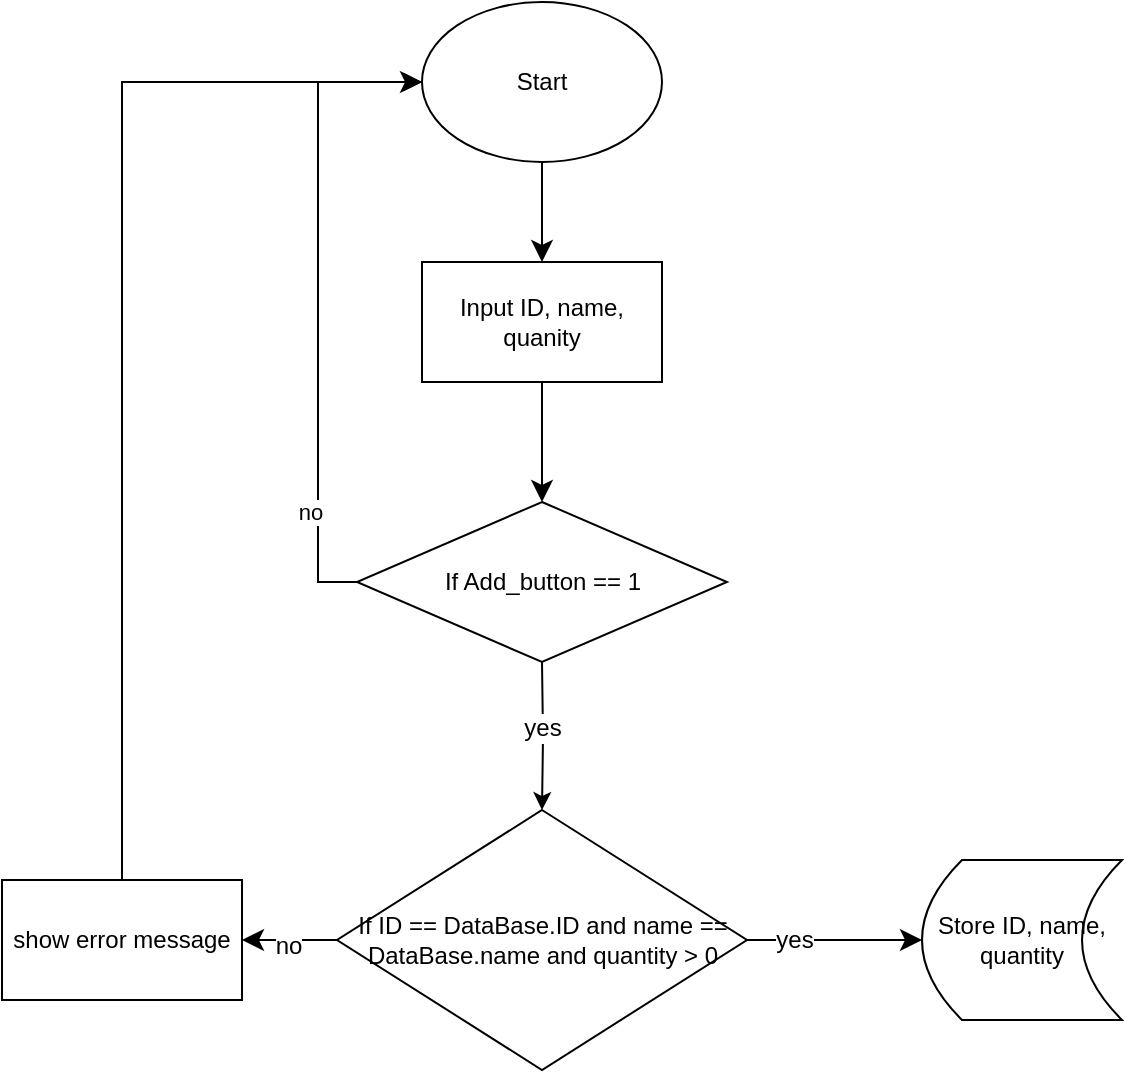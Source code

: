 <mxfile version="24.1.0" type="github" pages="4">
  <diagram name="Page-1" id="qdEc8dJj3-rpdnDieWZV">
    <mxGraphModel dx="1461" dy="759" grid="1" gridSize="10" guides="1" tooltips="1" connect="1" arrows="1" fold="1" page="1" pageScale="1" pageWidth="827" pageHeight="1169" math="0" shadow="0">
      <root>
        <mxCell id="0" />
        <mxCell id="1" parent="0" />
        <mxCell id="u94LQi-UwwyeZnvFN672-9" value="" style="edgeStyle=none;curved=1;rounded=0;orthogonalLoop=1;jettySize=auto;html=1;fontSize=12;startSize=8;endSize=8;" parent="1" source="FwbbOLDOYsbX4LEcrooZ-1" target="u94LQi-UwwyeZnvFN672-7" edge="1">
          <mxGeometry relative="1" as="geometry" />
        </mxCell>
        <mxCell id="FwbbOLDOYsbX4LEcrooZ-1" value="Start" style="ellipse;whiteSpace=wrap;html=1;" parent="1" vertex="1">
          <mxGeometry x="330" y="50" width="120" height="80" as="geometry" />
        </mxCell>
        <mxCell id="FwbbOLDOYsbX4LEcrooZ-11" style="edgeStyle=orthogonalEdgeStyle;rounded=0;orthogonalLoop=1;jettySize=auto;html=1;entryX=0;entryY=0.5;entryDx=0;entryDy=0;exitX=0;exitY=0.5;exitDx=0;exitDy=0;" parent="1" source="u94LQi-UwwyeZnvFN672-12" target="FwbbOLDOYsbX4LEcrooZ-1" edge="1">
          <mxGeometry relative="1" as="geometry">
            <mxPoint x="200" y="80" as="targetPoint" />
            <Array as="points">
              <mxPoint x="278" y="340" />
              <mxPoint x="278" y="90" />
            </Array>
            <mxPoint x="297.5" y="210" as="sourcePoint" />
          </mxGeometry>
        </mxCell>
        <mxCell id="FwbbOLDOYsbX4LEcrooZ-14" value="no" style="edgeLabel;html=1;align=center;verticalAlign=middle;resizable=0;points=[];" parent="FwbbOLDOYsbX4LEcrooZ-11" vertex="1" connectable="0">
          <mxGeometry x="-0.661" y="4" relative="1" as="geometry">
            <mxPoint as="offset" />
          </mxGeometry>
        </mxCell>
        <mxCell id="FwbbOLDOYsbX4LEcrooZ-4" value="Store ID, name, quantity" style="shape=dataStorage;whiteSpace=wrap;html=1;fixedSize=1;" parent="1" vertex="1">
          <mxGeometry x="580" y="479" width="100" height="80" as="geometry" />
        </mxCell>
        <mxCell id="FwbbOLDOYsbX4LEcrooZ-8" style="edgeStyle=orthogonalEdgeStyle;rounded=0;orthogonalLoop=1;jettySize=auto;html=1;exitX=0.5;exitY=1;exitDx=0;exitDy=0;entryX=0.5;entryY=0;entryDx=0;entryDy=0;" parent="1" target="FwbbOLDOYsbX4LEcrooZ-15" edge="1">
          <mxGeometry relative="1" as="geometry">
            <mxPoint x="390" y="380" as="sourcePoint" />
          </mxGeometry>
        </mxCell>
        <mxCell id="u94LQi-UwwyeZnvFN672-14" value="yes" style="edgeLabel;html=1;align=center;verticalAlign=middle;resizable=0;points=[];fontSize=12;" parent="FwbbOLDOYsbX4LEcrooZ-8" vertex="1" connectable="0">
          <mxGeometry x="-0.141" y="-1" relative="1" as="geometry">
            <mxPoint y="1" as="offset" />
          </mxGeometry>
        </mxCell>
        <mxCell id="u94LQi-UwwyeZnvFN672-1" value="" style="edgeStyle=none;curved=1;rounded=0;orthogonalLoop=1;jettySize=auto;html=1;fontSize=12;startSize=8;endSize=8;" parent="1" source="FwbbOLDOYsbX4LEcrooZ-15" target="FwbbOLDOYsbX4LEcrooZ-4" edge="1">
          <mxGeometry relative="1" as="geometry" />
        </mxCell>
        <mxCell id="u94LQi-UwwyeZnvFN672-2" value="yes" style="edgeLabel;html=1;align=center;verticalAlign=middle;resizable=0;points=[];fontSize=12;" parent="u94LQi-UwwyeZnvFN672-1" vertex="1" connectable="0">
          <mxGeometry x="-0.464" relative="1" as="geometry">
            <mxPoint as="offset" />
          </mxGeometry>
        </mxCell>
        <mxCell id="u94LQi-UwwyeZnvFN672-5" value="" style="edgeStyle=none;curved=1;rounded=0;orthogonalLoop=1;jettySize=auto;html=1;fontSize=12;startSize=8;endSize=8;" parent="1" source="FwbbOLDOYsbX4LEcrooZ-15" target="FwbbOLDOYsbX4LEcrooZ-19" edge="1">
          <mxGeometry relative="1" as="geometry" />
        </mxCell>
        <mxCell id="u94LQi-UwwyeZnvFN672-15" value="no" style="edgeLabel;html=1;align=center;verticalAlign=middle;resizable=0;points=[];fontSize=12;" parent="u94LQi-UwwyeZnvFN672-5" vertex="1" connectable="0">
          <mxGeometry x="0.029" y="3" relative="1" as="geometry">
            <mxPoint as="offset" />
          </mxGeometry>
        </mxCell>
        <mxCell id="FwbbOLDOYsbX4LEcrooZ-15" value="If ID == DataBase.ID and name == DataBase.name and quantity &amp;gt; 0" style="rhombus;whiteSpace=wrap;html=1;" parent="1" vertex="1">
          <mxGeometry x="287.5" y="454" width="205" height="130" as="geometry" />
        </mxCell>
        <mxCell id="u94LQi-UwwyeZnvFN672-16" style="edgeStyle=none;curved=0;rounded=0;orthogonalLoop=1;jettySize=auto;html=1;entryX=0;entryY=0.5;entryDx=0;entryDy=0;fontSize=12;startSize=8;endSize=8;" parent="1" source="FwbbOLDOYsbX4LEcrooZ-19" target="FwbbOLDOYsbX4LEcrooZ-1" edge="1">
          <mxGeometry relative="1" as="geometry">
            <Array as="points">
              <mxPoint x="180" y="90" />
            </Array>
          </mxGeometry>
        </mxCell>
        <mxCell id="FwbbOLDOYsbX4LEcrooZ-19" value="show error message" style="rounded=0;whiteSpace=wrap;html=1;" parent="1" vertex="1">
          <mxGeometry x="120" y="489" width="120" height="60" as="geometry" />
        </mxCell>
        <mxCell id="u94LQi-UwwyeZnvFN672-13" value="" style="edgeStyle=none;curved=1;rounded=0;orthogonalLoop=1;jettySize=auto;html=1;fontSize=12;startSize=8;endSize=8;" parent="1" source="u94LQi-UwwyeZnvFN672-7" target="u94LQi-UwwyeZnvFN672-12" edge="1">
          <mxGeometry relative="1" as="geometry" />
        </mxCell>
        <mxCell id="u94LQi-UwwyeZnvFN672-7" value="Input ID, name, quanity" style="rounded=0;whiteSpace=wrap;html=1;" parent="1" vertex="1">
          <mxGeometry x="330" y="180" width="120" height="60" as="geometry" />
        </mxCell>
        <mxCell id="u94LQi-UwwyeZnvFN672-8" style="edgeStyle=none;curved=1;rounded=0;orthogonalLoop=1;jettySize=auto;html=1;entryX=0.5;entryY=0;entryDx=0;entryDy=0;fontSize=12;startSize=8;endSize=8;" parent="1" source="u94LQi-UwwyeZnvFN672-7" target="u94LQi-UwwyeZnvFN672-7" edge="1">
          <mxGeometry relative="1" as="geometry" />
        </mxCell>
        <mxCell id="u94LQi-UwwyeZnvFN672-12" value="If Add_button == 1" style="rhombus;whiteSpace=wrap;html=1;" parent="1" vertex="1">
          <mxGeometry x="297.5" y="300" width="185" height="80" as="geometry" />
        </mxCell>
      </root>
    </mxGraphModel>
  </diagram>
  <diagram id="ImbXE5bZMnuQ6ZMspwb5" name="Page-2">
    <mxGraphModel dx="1461" dy="759" grid="1" gridSize="10" guides="1" tooltips="1" connect="1" arrows="1" fold="1" page="0" pageScale="1" pageWidth="827" pageHeight="1169" math="0" shadow="0">
      <root>
        <mxCell id="0" />
        <mxCell id="1" parent="0" />
        <mxCell id="F5sQIU0hUr99Q4ovYO3f-22" value="" style="edgeStyle=none;curved=1;rounded=0;orthogonalLoop=1;jettySize=auto;html=1;fontSize=12;startSize=8;endSize=8;" parent="1" source="F5sQIU0hUr99Q4ovYO3f-4" target="F5sQIU0hUr99Q4ovYO3f-21" edge="1">
          <mxGeometry relative="1" as="geometry" />
        </mxCell>
        <mxCell id="F5sQIU0hUr99Q4ovYO3f-4" value="Start" style="ellipse;whiteSpace=wrap;html=1;" parent="1" vertex="1">
          <mxGeometry x="340" y="60" width="120" height="80" as="geometry" />
        </mxCell>
        <mxCell id="F5sQIU0hUr99Q4ovYO3f-24" value="" style="edgeStyle=none;curved=1;rounded=0;orthogonalLoop=1;jettySize=auto;html=1;fontSize=12;startSize=8;endSize=8;" parent="1" source="F5sQIU0hUr99Q4ovYO3f-9" target="F5sQIU0hUr99Q4ovYO3f-13" edge="1">
          <mxGeometry relative="1" as="geometry" />
        </mxCell>
        <mxCell id="F5sQIU0hUr99Q4ovYO3f-28" value="yes" style="edgeLabel;html=1;align=center;verticalAlign=middle;resizable=0;points=[];fontSize=12;" parent="F5sQIU0hUr99Q4ovYO3f-24" vertex="1" connectable="0">
          <mxGeometry x="-0.263" y="-2" relative="1" as="geometry">
            <mxPoint as="offset" />
          </mxGeometry>
        </mxCell>
        <mxCell id="F5sQIU0hUr99Q4ovYO3f-26" value="" style="edgeStyle=none;curved=1;rounded=0;orthogonalLoop=1;jettySize=auto;html=1;fontSize=12;startSize=8;endSize=8;" parent="1" source="F5sQIU0hUr99Q4ovYO3f-9" target="F5sQIU0hUr99Q4ovYO3f-25" edge="1">
          <mxGeometry relative="1" as="geometry" />
        </mxCell>
        <mxCell id="F5sQIU0hUr99Q4ovYO3f-27" value="no" style="edgeLabel;html=1;align=center;verticalAlign=middle;resizable=0;points=[];fontSize=12;" parent="F5sQIU0hUr99Q4ovYO3f-26" vertex="1" connectable="0">
          <mxGeometry x="-0.466" y="-1" relative="1" as="geometry">
            <mxPoint as="offset" />
          </mxGeometry>
        </mxCell>
        <mxCell id="F5sQIU0hUr99Q4ovYO3f-9" value="If login == DataBase.login and password == DataBase.password" style="rhombus;whiteSpace=wrap;html=1;" parent="1" vertex="1">
          <mxGeometry x="323.75" y="300" width="152.5" height="110" as="geometry" />
        </mxCell>
        <mxCell id="F5sQIU0hUr99Q4ovYO3f-13" value="Output &quot;Access&quot;" style="rounded=0;whiteSpace=wrap;html=1;" parent="1" vertex="1">
          <mxGeometry x="340" y="460" width="120" height="60" as="geometry" />
        </mxCell>
        <mxCell id="F5sQIU0hUr99Q4ovYO3f-23" value="" style="edgeStyle=none;curved=1;rounded=0;orthogonalLoop=1;jettySize=auto;html=1;fontSize=12;startSize=8;endSize=8;" parent="1" source="F5sQIU0hUr99Q4ovYO3f-21" target="F5sQIU0hUr99Q4ovYO3f-9" edge="1">
          <mxGeometry relative="1" as="geometry" />
        </mxCell>
        <mxCell id="F5sQIU0hUr99Q4ovYO3f-21" value="Input login, password" style="rounded=0;whiteSpace=wrap;html=1;" parent="1" vertex="1">
          <mxGeometry x="340" y="180" width="120" height="60" as="geometry" />
        </mxCell>
        <mxCell id="F5sQIU0hUr99Q4ovYO3f-30" style="edgeStyle=none;curved=0;rounded=0;orthogonalLoop=1;jettySize=auto;html=1;fontSize=12;startSize=8;endSize=8;entryX=1;entryY=0.5;entryDx=0;entryDy=0;" parent="1" source="F5sQIU0hUr99Q4ovYO3f-25" target="F5sQIU0hUr99Q4ovYO3f-21" edge="1">
          <mxGeometry relative="1" as="geometry">
            <mxPoint x="590" y="200" as="targetPoint" />
            <Array as="points">
              <mxPoint x="590" y="210" />
            </Array>
          </mxGeometry>
        </mxCell>
        <mxCell id="F5sQIU0hUr99Q4ovYO3f-25" value="Error message" style="rounded=0;whiteSpace=wrap;html=1;" parent="1" vertex="1">
          <mxGeometry x="530" y="325" width="120" height="60" as="geometry" />
        </mxCell>
      </root>
    </mxGraphModel>
  </diagram>
  <diagram id="6522QLfLxu-ezAMezTMN" name="Page-3">
    <mxGraphModel dx="1461" dy="1159" grid="1" gridSize="10" guides="1" tooltips="1" connect="1" arrows="1" fold="1" page="0" pageScale="1" pageWidth="827" pageHeight="1169" math="0" shadow="0">
      <root>
        <mxCell id="0" />
        <mxCell id="1" parent="0" />
        <mxCell id="Nk0hUPB3aJDeYRBY-pYo-21" value="" style="edgeStyle=none;curved=1;rounded=0;orthogonalLoop=1;jettySize=auto;html=1;fontSize=12;startSize=8;endSize=8;" parent="1" source="Nk0hUPB3aJDeYRBY-pYo-3" target="Nk0hUPB3aJDeYRBY-pYo-20" edge="1">
          <mxGeometry relative="1" as="geometry" />
        </mxCell>
        <mxCell id="Nk0hUPB3aJDeYRBY-pYo-3" value="Start" style="ellipse;whiteSpace=wrap;html=1;" parent="1" vertex="1">
          <mxGeometry x="330" y="-50" width="120" height="80" as="geometry" />
        </mxCell>
        <mxCell id="Nk0hUPB3aJDeYRBY-pYo-4" style="edgeStyle=orthogonalEdgeStyle;rounded=0;orthogonalLoop=1;jettySize=auto;html=1;exitX=1;exitY=0.5;exitDx=0;exitDy=0;entryX=0.5;entryY=0;entryDx=0;entryDy=0;" parent="1" source="Nk0hUPB3aJDeYRBY-pYo-8" target="Nk0hUPB3aJDeYRBY-pYo-12" edge="1">
          <mxGeometry relative="1" as="geometry">
            <mxPoint x="570" y="210" as="targetPoint" />
          </mxGeometry>
        </mxCell>
        <mxCell id="Nk0hUPB3aJDeYRBY-pYo-5" value="yes" style="edgeLabel;html=1;align=center;verticalAlign=middle;resizable=0;points=[];" parent="Nk0hUPB3aJDeYRBY-pYo-4" vertex="1" connectable="0">
          <mxGeometry x="-0.176" relative="1" as="geometry">
            <mxPoint as="offset" />
          </mxGeometry>
        </mxCell>
        <mxCell id="Nk0hUPB3aJDeYRBY-pYo-8" value="If length(name) &amp;lt; 50 and email contains &quot;@gmail.com&quot; and length(address) &amp;lt; 100" style="rhombus;whiteSpace=wrap;html=1;" parent="1" vertex="1">
          <mxGeometry x="297.5" y="280" width="185" height="80" as="geometry" />
        </mxCell>
        <mxCell id="Nk0hUPB3aJDeYRBY-pYo-11" style="edgeStyle=orthogonalEdgeStyle;rounded=0;orthogonalLoop=1;jettySize=auto;html=1;exitX=0;exitY=0.5;exitDx=0;exitDy=0;entryX=0.5;entryY=0;entryDx=0;entryDy=0;" parent="1" source="Nk0hUPB3aJDeYRBY-pYo-8" edge="1">
          <mxGeometry relative="1" as="geometry">
            <mxPoint x="270" y="390" as="targetPoint" />
          </mxGeometry>
        </mxCell>
        <mxCell id="Nk0hUPB3aJDeYRBY-pYo-23" value="no" style="edgeLabel;html=1;align=center;verticalAlign=middle;resizable=0;points=[];fontSize=12;" parent="Nk0hUPB3aJDeYRBY-pYo-11" vertex="1" connectable="0">
          <mxGeometry x="-0.079" y="1" relative="1" as="geometry">
            <mxPoint as="offset" />
          </mxGeometry>
        </mxCell>
        <mxCell id="Nk0hUPB3aJDeYRBY-pYo-34" value="" style="edgeStyle=none;curved=1;rounded=0;orthogonalLoop=1;jettySize=auto;html=1;fontSize=12;startSize=8;endSize=8;" parent="1" source="Nk0hUPB3aJDeYRBY-pYo-12" target="Nk0hUPB3aJDeYRBY-pYo-29" edge="1">
          <mxGeometry relative="1" as="geometry" />
        </mxCell>
        <mxCell id="Nk0hUPB3aJDeYRBY-pYo-12" value="Select book, quantity" style="rounded=0;whiteSpace=wrap;html=1;" parent="1" vertex="1">
          <mxGeometry x="520" y="360" width="120" height="60" as="geometry" />
        </mxCell>
        <mxCell id="Nk0hUPB3aJDeYRBY-pYo-28" value="" style="edgeStyle=none;curved=0;rounded=0;orthogonalLoop=1;jettySize=auto;html=1;fontSize=12;startSize=8;endSize=8;entryX=0;entryY=0.5;entryDx=0;entryDy=0;exitX=0;exitY=0.5;exitDx=0;exitDy=0;" parent="1" source="Nk0hUPB3aJDeYRBY-pYo-19" target="Nk0hUPB3aJDeYRBY-pYo-3" edge="1">
          <mxGeometry relative="1" as="geometry">
            <mxPoint x="200" y="420" as="sourcePoint" />
            <mxPoint x="180" y="200" as="targetPoint" />
            <Array as="points">
              <mxPoint x="200" y="420" />
              <mxPoint x="200" y="-10" />
            </Array>
          </mxGeometry>
        </mxCell>
        <mxCell id="Nk0hUPB3aJDeYRBY-pYo-19" value="show error message" style="rounded=0;whiteSpace=wrap;html=1;" parent="1" vertex="1">
          <mxGeometry x="230" y="390" width="120" height="60" as="geometry" />
        </mxCell>
        <mxCell id="Nk0hUPB3aJDeYRBY-pYo-26" value="" style="edgeStyle=none;curved=1;rounded=0;orthogonalLoop=1;jettySize=auto;html=1;fontSize=12;startSize=8;endSize=8;" parent="1" source="Nk0hUPB3aJDeYRBY-pYo-20" target="Nk0hUPB3aJDeYRBY-pYo-8" edge="1">
          <mxGeometry relative="1" as="geometry" />
        </mxCell>
        <mxCell id="Nk0hUPB3aJDeYRBY-pYo-20" value="Input name, email,address" style="rounded=0;whiteSpace=wrap;html=1;" parent="1" vertex="1">
          <mxGeometry x="330" y="110" width="120" height="60" as="geometry" />
        </mxCell>
        <mxCell id="Nk0hUPB3aJDeYRBY-pYo-37" value="" style="edgeStyle=none;curved=1;rounded=0;orthogonalLoop=1;jettySize=auto;html=1;fontSize=12;startSize=8;endSize=8;" parent="1" source="Nk0hUPB3aJDeYRBY-pYo-29" target="Nk0hUPB3aJDeYRBY-pYo-36" edge="1">
          <mxGeometry relative="1" as="geometry" />
        </mxCell>
        <mxCell id="Nk0hUPB3aJDeYRBY-pYo-29" value="If quantity &amp;gt; 0" style="rhombus;whiteSpace=wrap;html=1;" parent="1" vertex="1">
          <mxGeometry x="487.5" y="480" width="185" height="80" as="geometry" />
        </mxCell>
        <mxCell id="Nk0hUPB3aJDeYRBY-pYo-30" style="edgeStyle=orthogonalEdgeStyle;rounded=0;orthogonalLoop=1;jettySize=auto;html=1;exitX=0;exitY=0.5;exitDx=0;exitDy=0;entryX=0.5;entryY=0;entryDx=0;entryDy=0;" parent="1" source="Nk0hUPB3aJDeYRBY-pYo-29" edge="1">
          <mxGeometry relative="1" as="geometry">
            <mxPoint x="460" y="590" as="targetPoint" />
          </mxGeometry>
        </mxCell>
        <mxCell id="Nk0hUPB3aJDeYRBY-pYo-31" value="no" style="edgeLabel;html=1;align=center;verticalAlign=middle;resizable=0;points=[];fontSize=12;" parent="Nk0hUPB3aJDeYRBY-pYo-30" vertex="1" connectable="0">
          <mxGeometry x="-0.079" y="1" relative="1" as="geometry">
            <mxPoint as="offset" />
          </mxGeometry>
        </mxCell>
        <mxCell id="Nk0hUPB3aJDeYRBY-pYo-35" style="edgeStyle=none;curved=0;rounded=0;orthogonalLoop=1;jettySize=auto;html=1;fontSize=12;startSize=8;endSize=8;" parent="1" source="Nk0hUPB3aJDeYRBY-pYo-33" edge="1">
          <mxGeometry relative="1" as="geometry">
            <mxPoint x="200" y="420" as="targetPoint" />
            <Array as="points">
              <mxPoint x="200" y="620" />
            </Array>
          </mxGeometry>
        </mxCell>
        <mxCell id="Nk0hUPB3aJDeYRBY-pYo-33" value="show error message" style="rounded=0;whiteSpace=wrap;html=1;" parent="1" vertex="1">
          <mxGeometry x="420" y="590" width="120" height="60" as="geometry" />
        </mxCell>
        <mxCell id="Nk0hUPB3aJDeYRBY-pYo-36" value="Order book * quantity" style="rounded=0;whiteSpace=wrap;html=1;" parent="1" vertex="1">
          <mxGeometry x="730" y="490" width="120" height="60" as="geometry" />
        </mxCell>
      </root>
    </mxGraphModel>
  </diagram>
  <diagram id="CvFUxZLatxoQnuB7wsy0" name="Page-4">
    <mxGraphModel dx="2656" dy="1380" grid="1" gridSize="10" guides="1" tooltips="1" connect="1" arrows="1" fold="1" page="1" pageScale="1" pageWidth="827" pageHeight="1169" math="0" shadow="0">
      <root>
        <mxCell id="0" />
        <mxCell id="1" parent="0" />
        <mxCell id="ItfekyeqJydGyHnyr6Sj-14" value="" style="shape=ext;double=1;rounded=0;whiteSpace=wrap;html=1;" vertex="1" parent="1">
          <mxGeometry x="40" y="110" width="1000" height="700" as="geometry" />
        </mxCell>
        <mxCell id="ItfekyeqJydGyHnyr6Sj-15" value="" style="shape=ext;double=1;rounded=0;whiteSpace=wrap;html=1;strokeColor=#8F8F8F;fillColor=#878787;" vertex="1" parent="1">
          <mxGeometry x="160" y="332" width="290" height="180" as="geometry" />
        </mxCell>
        <mxCell id="ItfekyeqJydGyHnyr6Sj-16" value="" style="shape=ext;double=1;rounded=0;whiteSpace=wrap;html=1;strokeColor=#8F8F8F;fillColor=#878787;" vertex="1" parent="1">
          <mxGeometry x="520" y="322" width="370" height="220" as="geometry" />
        </mxCell>
        <mxCell id="ItfekyeqJydGyHnyr6Sj-18" value="" style="shape=ext;double=1;rounded=0;whiteSpace=wrap;html=1;" vertex="1" parent="1">
          <mxGeometry x="190" y="372" width="50" height="30" as="geometry" />
        </mxCell>
        <mxCell id="ItfekyeqJydGyHnyr6Sj-19" value="" style="shape=ext;double=1;rounded=0;whiteSpace=wrap;html=1;" vertex="1" parent="1">
          <mxGeometry x="250" y="372" width="50" height="30" as="geometry" />
        </mxCell>
        <mxCell id="ItfekyeqJydGyHnyr6Sj-20" value="" style="shape=ext;double=1;rounded=0;whiteSpace=wrap;html=1;" vertex="1" parent="1">
          <mxGeometry x="310" y="372" width="50" height="30" as="geometry" />
        </mxCell>
        <mxCell id="ItfekyeqJydGyHnyr6Sj-21" value="" style="shape=ext;double=1;rounded=0;whiteSpace=wrap;html=1;" vertex="1" parent="1">
          <mxGeometry x="374" y="372" width="50" height="30" as="geometry" />
        </mxCell>
        <mxCell id="ItfekyeqJydGyHnyr6Sj-22" value="" style="shape=ext;double=1;rounded=0;whiteSpace=wrap;html=1;" vertex="1" parent="1">
          <mxGeometry x="190" y="432" width="50" height="30" as="geometry" />
        </mxCell>
        <mxCell id="ItfekyeqJydGyHnyr6Sj-23" value="" style="shape=ext;double=1;rounded=0;whiteSpace=wrap;html=1;" vertex="1" parent="1">
          <mxGeometry x="250" y="432" width="50" height="30" as="geometry" />
        </mxCell>
        <mxCell id="ItfekyeqJydGyHnyr6Sj-24" value="" style="shape=ext;double=1;rounded=0;whiteSpace=wrap;html=1;" vertex="1" parent="1">
          <mxGeometry x="310" y="432" width="50" height="30" as="geometry" />
        </mxCell>
        <mxCell id="ItfekyeqJydGyHnyr6Sj-25" value="" style="shape=ext;double=1;rounded=0;whiteSpace=wrap;html=1;" vertex="1" parent="1">
          <mxGeometry x="374" y="432" width="50" height="30" as="geometry" />
        </mxCell>
        <mxCell id="ItfekyeqJydGyHnyr6Sj-26" value="" style="rounded=0;whiteSpace=wrap;html=1;" vertex="1" parent="1">
          <mxGeometry x="600" y="372" width="80" height="10" as="geometry" />
        </mxCell>
        <mxCell id="ItfekyeqJydGyHnyr6Sj-27" value="" style="rounded=0;whiteSpace=wrap;html=1;" vertex="1" parent="1">
          <mxGeometry x="600" y="402" width="80" height="10" as="geometry" />
        </mxCell>
        <mxCell id="ItfekyeqJydGyHnyr6Sj-28" value="" style="rounded=0;whiteSpace=wrap;html=1;" vertex="1" parent="1">
          <mxGeometry x="600" y="432" width="80" height="10" as="geometry" />
        </mxCell>
        <mxCell id="ItfekyeqJydGyHnyr6Sj-29" value="" style="rounded=0;whiteSpace=wrap;html=1;" vertex="1" parent="1">
          <mxGeometry x="600" y="462" width="80" height="10" as="geometry" />
        </mxCell>
        <mxCell id="ItfekyeqJydGyHnyr6Sj-40" value="&lt;font style=&quot;font-size: 8px;&quot;&gt;ID:&lt;/font&gt;" style="text;strokeColor=none;fillColor=none;align=left;verticalAlign=top;spacingLeft=4;spacingRight=4;overflow=hidden;rotatable=0;points=[[0,0.5],[1,0.5]];portConstraint=eastwest;whiteSpace=wrap;html=1;" vertex="1" parent="1">
          <mxGeometry x="570" y="364" width="60" height="26" as="geometry" />
        </mxCell>
        <mxCell id="ItfekyeqJydGyHnyr6Sj-41" value="&lt;font style=&quot;font-size: 8px;&quot;&gt;Name:&lt;/font&gt;" style="text;strokeColor=none;fillColor=none;align=left;verticalAlign=top;spacingLeft=4;spacingRight=4;overflow=hidden;rotatable=0;points=[[0,0.5],[1,0.5]];portConstraint=eastwest;whiteSpace=wrap;html=1;" vertex="1" parent="1">
          <mxGeometry x="560" y="394" width="60" height="26" as="geometry" />
        </mxCell>
        <mxCell id="ItfekyeqJydGyHnyr6Sj-42" value="&lt;font style=&quot;font-size: 8px;&quot;&gt;Grade:&lt;/font&gt;" style="text;strokeColor=none;fillColor=none;align=left;verticalAlign=top;spacingLeft=4;spacingRight=4;overflow=hidden;rotatable=0;points=[[0,0.5],[1,0.5]];portConstraint=eastwest;whiteSpace=wrap;html=1;" vertex="1" parent="1">
          <mxGeometry x="560" y="424" width="60" height="26" as="geometry" />
        </mxCell>
        <mxCell id="ItfekyeqJydGyHnyr6Sj-43" value="&lt;font style=&quot;font-size: 8px;&quot;&gt;Email:&lt;/font&gt;" style="text;strokeColor=none;fillColor=none;align=left;verticalAlign=top;spacingLeft=4;spacingRight=4;overflow=hidden;rotatable=0;points=[[0,0.5],[1,0.5]];portConstraint=eastwest;whiteSpace=wrap;html=1;" vertex="1" parent="1">
          <mxGeometry x="560" y="454" width="60" height="26" as="geometry" />
        </mxCell>
        <mxCell id="ItfekyeqJydGyHnyr6Sj-44" value="" style="swimlane;fontStyle=0;childLayout=stackLayout;horizontal=1;startSize=10;horizontalStack=0;resizeParent=1;resizeParentMax=0;resizeLast=0;collapsible=1;marginBottom=0;whiteSpace=wrap;html=1;direction=south;" vertex="1" parent="1">
          <mxGeometry x="730" y="357" width="97" height="130" as="geometry">
            <mxRectangle x="413" y="530" width="60" height="30" as="alternateBounds" />
          </mxGeometry>
        </mxCell>
        <mxCell id="ItfekyeqJydGyHnyr6Sj-45" value="Item 1" style="text;strokeColor=none;fillColor=none;align=left;verticalAlign=middle;spacingLeft=4;spacingRight=4;overflow=hidden;points=[[0,0.5],[1,0.5]];portConstraint=eastwest;rotatable=0;whiteSpace=wrap;html=1;" vertex="1" parent="ItfekyeqJydGyHnyr6Sj-44">
          <mxGeometry y="10" width="97" height="20" as="geometry" />
        </mxCell>
        <mxCell id="ItfekyeqJydGyHnyr6Sj-46" value="Item 2" style="text;strokeColor=none;fillColor=none;align=left;verticalAlign=middle;spacingLeft=4;spacingRight=4;overflow=hidden;points=[[0,0.5],[1,0.5]];portConstraint=eastwest;rotatable=0;whiteSpace=wrap;html=1;" vertex="1" parent="ItfekyeqJydGyHnyr6Sj-44">
          <mxGeometry y="30" width="97" height="20" as="geometry" />
        </mxCell>
        <mxCell id="ItfekyeqJydGyHnyr6Sj-47" value="Item 3" style="text;strokeColor=none;fillColor=none;align=left;verticalAlign=middle;spacingLeft=4;spacingRight=4;overflow=hidden;points=[[0,0.5],[1,0.5]];portConstraint=eastwest;rotatable=0;whiteSpace=wrap;html=1;" vertex="1" parent="ItfekyeqJydGyHnyr6Sj-44">
          <mxGeometry y="50" width="97" height="20" as="geometry" />
        </mxCell>
        <mxCell id="ItfekyeqJydGyHnyr6Sj-49" value="Item 4" style="text;strokeColor=none;fillColor=none;align=left;verticalAlign=middle;spacingLeft=4;spacingRight=4;overflow=hidden;points=[[0,0.5],[1,0.5]];portConstraint=eastwest;rotatable=0;whiteSpace=wrap;html=1;" vertex="1" parent="ItfekyeqJydGyHnyr6Sj-44">
          <mxGeometry y="70" width="97" height="20" as="geometry" />
        </mxCell>
        <mxCell id="ItfekyeqJydGyHnyr6Sj-50" value="Item 5" style="text;strokeColor=none;fillColor=none;align=left;verticalAlign=middle;spacingLeft=4;spacingRight=4;overflow=hidden;points=[[0,0.5],[1,0.5]];portConstraint=eastwest;rotatable=0;whiteSpace=wrap;html=1;" vertex="1" parent="ItfekyeqJydGyHnyr6Sj-44">
          <mxGeometry y="90" width="97" height="20" as="geometry" />
        </mxCell>
        <mxCell id="ItfekyeqJydGyHnyr6Sj-51" value="Item 6" style="text;strokeColor=none;fillColor=none;align=left;verticalAlign=middle;spacingLeft=4;spacingRight=4;overflow=hidden;points=[[0,0.5],[1,0.5]];portConstraint=eastwest;rotatable=0;whiteSpace=wrap;html=1;" vertex="1" parent="ItfekyeqJydGyHnyr6Sj-44">
          <mxGeometry y="110" width="97" height="20" as="geometry" />
        </mxCell>
        <mxCell id="ItfekyeqJydGyHnyr6Sj-54" value="" style="shape=ext;double=1;rounded=0;whiteSpace=wrap;html=1;" vertex="1" parent="1">
          <mxGeometry x="1100" y="110" width="1000" height="700" as="geometry" />
        </mxCell>
        <mxCell id="ItfekyeqJydGyHnyr6Sj-55" value="" style="shape=ext;double=1;rounded=0;whiteSpace=wrap;html=1;strokeColor=#8F8F8F;fillColor=#878787;" vertex="1" parent="1">
          <mxGeometry x="1260" y="230" width="290" height="180" as="geometry" />
        </mxCell>
        <mxCell id="ItfekyeqJydGyHnyr6Sj-56" value="" style="shape=ext;double=1;rounded=0;whiteSpace=wrap;html=1;strokeColor=#8F8F8F;fillColor=#878787;" vertex="1" parent="1">
          <mxGeometry x="1630" y="220" width="200" height="210" as="geometry" />
        </mxCell>
        <mxCell id="ItfekyeqJydGyHnyr6Sj-57" value="" style="shape=ext;double=1;rounded=0;whiteSpace=wrap;html=1;strokeColor=#8F8F8F;fillColor=#878787;" vertex="1" parent="1">
          <mxGeometry x="1440" y="494" width="280" height="180" as="geometry" />
        </mxCell>
        <mxCell id="ItfekyeqJydGyHnyr6Sj-58" value="" style="shape=ext;double=1;rounded=0;whiteSpace=wrap;html=1;" vertex="1" parent="1">
          <mxGeometry x="1290" y="270" width="50" height="30" as="geometry" />
        </mxCell>
        <mxCell id="ItfekyeqJydGyHnyr6Sj-59" value="" style="shape=ext;double=1;rounded=0;whiteSpace=wrap;html=1;" vertex="1" parent="1">
          <mxGeometry x="1350" y="270" width="50" height="30" as="geometry" />
        </mxCell>
        <mxCell id="ItfekyeqJydGyHnyr6Sj-60" value="" style="shape=ext;double=1;rounded=0;whiteSpace=wrap;html=1;" vertex="1" parent="1">
          <mxGeometry x="1410" y="270" width="50" height="30" as="geometry" />
        </mxCell>
        <mxCell id="ItfekyeqJydGyHnyr6Sj-61" value="" style="shape=ext;double=1;rounded=0;whiteSpace=wrap;html=1;" vertex="1" parent="1">
          <mxGeometry x="1474" y="270" width="50" height="30" as="geometry" />
        </mxCell>
        <mxCell id="ItfekyeqJydGyHnyr6Sj-62" value="" style="shape=ext;double=1;rounded=0;whiteSpace=wrap;html=1;" vertex="1" parent="1">
          <mxGeometry x="1290" y="330" width="50" height="30" as="geometry" />
        </mxCell>
        <mxCell id="ItfekyeqJydGyHnyr6Sj-63" value="" style="shape=ext;double=1;rounded=0;whiteSpace=wrap;html=1;" vertex="1" parent="1">
          <mxGeometry x="1350" y="330" width="50" height="30" as="geometry" />
        </mxCell>
        <mxCell id="ItfekyeqJydGyHnyr6Sj-64" value="" style="shape=ext;double=1;rounded=0;whiteSpace=wrap;html=1;" vertex="1" parent="1">
          <mxGeometry x="1410" y="330" width="50" height="30" as="geometry" />
        </mxCell>
        <mxCell id="ItfekyeqJydGyHnyr6Sj-65" value="" style="shape=ext;double=1;rounded=0;whiteSpace=wrap;html=1;" vertex="1" parent="1">
          <mxGeometry x="1474" y="330" width="50" height="30" as="geometry" />
        </mxCell>
        <mxCell id="ItfekyeqJydGyHnyr6Sj-66" value="" style="rounded=0;whiteSpace=wrap;html=1;" vertex="1" parent="1">
          <mxGeometry x="1700" y="270" width="80" height="10" as="geometry" />
        </mxCell>
        <mxCell id="ItfekyeqJydGyHnyr6Sj-67" value="" style="rounded=0;whiteSpace=wrap;html=1;" vertex="1" parent="1">
          <mxGeometry x="1700" y="300" width="80" height="10" as="geometry" />
        </mxCell>
        <mxCell id="ItfekyeqJydGyHnyr6Sj-68" value="" style="rounded=0;whiteSpace=wrap;html=1;" vertex="1" parent="1">
          <mxGeometry x="1700" y="330" width="80" height="10" as="geometry" />
        </mxCell>
        <mxCell id="ItfekyeqJydGyHnyr6Sj-69" value="" style="rounded=0;whiteSpace=wrap;html=1;" vertex="1" parent="1">
          <mxGeometry x="1700" y="360" width="80" height="10" as="geometry" />
        </mxCell>
        <mxCell id="ItfekyeqJydGyHnyr6Sj-70" value="&lt;font style=&quot;font-size: 8px;&quot;&gt;ID:&lt;/font&gt;" style="text;strokeColor=none;fillColor=none;align=left;verticalAlign=top;spacingLeft=4;spacingRight=4;overflow=hidden;rotatable=0;points=[[0,0.5],[1,0.5]];portConstraint=eastwest;whiteSpace=wrap;html=1;" vertex="1" parent="1">
          <mxGeometry x="1670" y="262" width="60" height="26" as="geometry" />
        </mxCell>
        <mxCell id="ItfekyeqJydGyHnyr6Sj-71" value="&lt;font style=&quot;font-size: 8px;&quot;&gt;Name:&lt;/font&gt;" style="text;strokeColor=none;fillColor=none;align=left;verticalAlign=top;spacingLeft=4;spacingRight=4;overflow=hidden;rotatable=0;points=[[0,0.5],[1,0.5]];portConstraint=eastwest;whiteSpace=wrap;html=1;" vertex="1" parent="1">
          <mxGeometry x="1660" y="292" width="60" height="26" as="geometry" />
        </mxCell>
        <mxCell id="ItfekyeqJydGyHnyr6Sj-72" value="&lt;font style=&quot;font-size: 8px;&quot;&gt;Grade:&lt;/font&gt;" style="text;strokeColor=none;fillColor=none;align=left;verticalAlign=top;spacingLeft=4;spacingRight=4;overflow=hidden;rotatable=0;points=[[0,0.5],[1,0.5]];portConstraint=eastwest;whiteSpace=wrap;html=1;" vertex="1" parent="1">
          <mxGeometry x="1660" y="322" width="60" height="26" as="geometry" />
        </mxCell>
        <mxCell id="ItfekyeqJydGyHnyr6Sj-73" value="&lt;font style=&quot;font-size: 8px;&quot;&gt;Email:&lt;/font&gt;" style="text;strokeColor=none;fillColor=none;align=left;verticalAlign=top;spacingLeft=4;spacingRight=4;overflow=hidden;rotatable=0;points=[[0,0.5],[1,0.5]];portConstraint=eastwest;whiteSpace=wrap;html=1;" vertex="1" parent="1">
          <mxGeometry x="1660" y="352" width="60" height="26" as="geometry" />
        </mxCell>
        <mxCell id="ItfekyeqJydGyHnyr6Sj-74" value="" style="swimlane;fontStyle=0;childLayout=stackLayout;horizontal=1;startSize=10;horizontalStack=0;resizeParent=1;resizeParentMax=0;resizeLast=0;collapsible=1;marginBottom=0;whiteSpace=wrap;html=1;direction=south;" vertex="1" parent="1">
          <mxGeometry x="1474" y="520" width="97" height="130" as="geometry">
            <mxRectangle x="413" y="530" width="60" height="30" as="alternateBounds" />
          </mxGeometry>
        </mxCell>
        <mxCell id="ItfekyeqJydGyHnyr6Sj-75" value="Item 1" style="text;strokeColor=none;fillColor=none;align=left;verticalAlign=middle;spacingLeft=4;spacingRight=4;overflow=hidden;points=[[0,0.5],[1,0.5]];portConstraint=eastwest;rotatable=0;whiteSpace=wrap;html=1;" vertex="1" parent="ItfekyeqJydGyHnyr6Sj-74">
          <mxGeometry y="10" width="97" height="20" as="geometry" />
        </mxCell>
        <mxCell id="ItfekyeqJydGyHnyr6Sj-76" value="Item 2" style="text;strokeColor=none;fillColor=none;align=left;verticalAlign=middle;spacingLeft=4;spacingRight=4;overflow=hidden;points=[[0,0.5],[1,0.5]];portConstraint=eastwest;rotatable=0;whiteSpace=wrap;html=1;" vertex="1" parent="ItfekyeqJydGyHnyr6Sj-74">
          <mxGeometry y="30" width="97" height="20" as="geometry" />
        </mxCell>
        <mxCell id="ItfekyeqJydGyHnyr6Sj-77" value="Item 3" style="text;strokeColor=none;fillColor=none;align=left;verticalAlign=middle;spacingLeft=4;spacingRight=4;overflow=hidden;points=[[0,0.5],[1,0.5]];portConstraint=eastwest;rotatable=0;whiteSpace=wrap;html=1;" vertex="1" parent="ItfekyeqJydGyHnyr6Sj-74">
          <mxGeometry y="50" width="97" height="20" as="geometry" />
        </mxCell>
        <mxCell id="ItfekyeqJydGyHnyr6Sj-78" value="Item 4" style="text;strokeColor=none;fillColor=none;align=left;verticalAlign=middle;spacingLeft=4;spacingRight=4;overflow=hidden;points=[[0,0.5],[1,0.5]];portConstraint=eastwest;rotatable=0;whiteSpace=wrap;html=1;" vertex="1" parent="ItfekyeqJydGyHnyr6Sj-74">
          <mxGeometry y="70" width="97" height="20" as="geometry" />
        </mxCell>
        <mxCell id="ItfekyeqJydGyHnyr6Sj-79" value="Item 5" style="text;strokeColor=none;fillColor=none;align=left;verticalAlign=middle;spacingLeft=4;spacingRight=4;overflow=hidden;points=[[0,0.5],[1,0.5]];portConstraint=eastwest;rotatable=0;whiteSpace=wrap;html=1;" vertex="1" parent="ItfekyeqJydGyHnyr6Sj-74">
          <mxGeometry y="90" width="97" height="20" as="geometry" />
        </mxCell>
        <mxCell id="ItfekyeqJydGyHnyr6Sj-80" value="Item 6" style="text;strokeColor=none;fillColor=none;align=left;verticalAlign=middle;spacingLeft=4;spacingRight=4;overflow=hidden;points=[[0,0.5],[1,0.5]];portConstraint=eastwest;rotatable=0;whiteSpace=wrap;html=1;" vertex="1" parent="ItfekyeqJydGyHnyr6Sj-74">
          <mxGeometry y="110" width="97" height="20" as="geometry" />
        </mxCell>
        <mxCell id="ItfekyeqJydGyHnyr6Sj-81" value="" style="rounded=1;whiteSpace=wrap;html=1;strokeWidth=2;fillWeight=4;hachureGap=8;hachureAngle=45;fillColor=#1ba1e2;sketch=1;" vertex="1" parent="1">
          <mxGeometry x="1590" y="540" width="80" height="70" as="geometry" />
        </mxCell>
      </root>
    </mxGraphModel>
  </diagram>
</mxfile>
